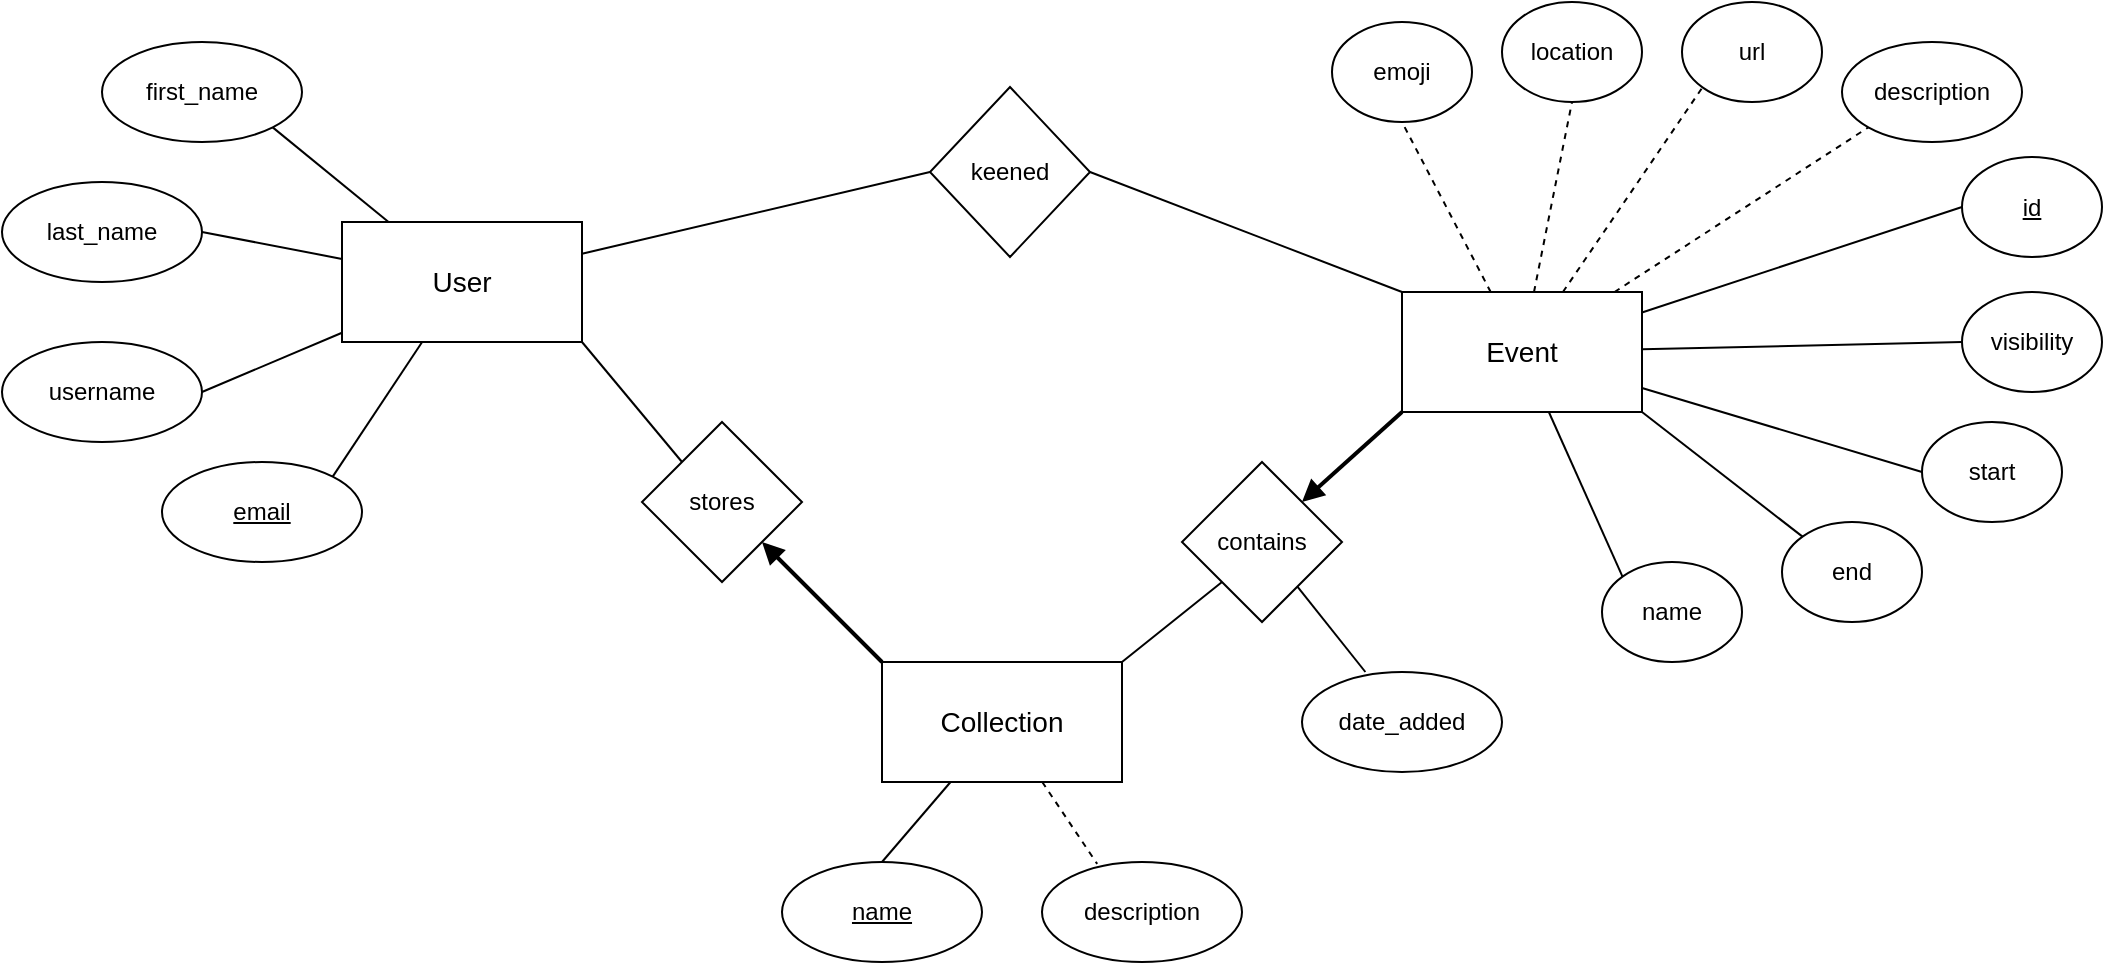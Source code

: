 <mxfile version="24.0.6" type="device">
  <diagram name="Page-1" id="Tj9uHXxIKHg3lnYpYCCw">
    <mxGraphModel dx="942" dy="1258" grid="1" gridSize="10" guides="1" tooltips="1" connect="1" arrows="1" fold="1" page="1" pageScale="1" pageWidth="1169" pageHeight="827" math="0" shadow="0">
      <root>
        <mxCell id="0" />
        <mxCell id="1" parent="0" />
        <mxCell id="IM1AuELe9phpEPAYIhdZ-34" style="rounded=0;orthogonalLoop=1;jettySize=auto;html=1;entryX=1;entryY=1;entryDx=0;entryDy=0;endArrow=none;endFill=0;" parent="1" source="IM1AuELe9phpEPAYIhdZ-1" target="IM1AuELe9phpEPAYIhdZ-2" edge="1">
          <mxGeometry relative="1" as="geometry" />
        </mxCell>
        <mxCell id="IM1AuELe9phpEPAYIhdZ-35" style="rounded=0;orthogonalLoop=1;jettySize=auto;html=1;entryX=1;entryY=0.5;entryDx=0;entryDy=0;endArrow=none;endFill=0;" parent="1" source="IM1AuELe9phpEPAYIhdZ-1" target="IM1AuELe9phpEPAYIhdZ-3" edge="1">
          <mxGeometry relative="1" as="geometry" />
        </mxCell>
        <mxCell id="IM1AuELe9phpEPAYIhdZ-36" style="rounded=0;orthogonalLoop=1;jettySize=auto;html=1;entryX=1;entryY=0.5;entryDx=0;entryDy=0;endArrow=none;endFill=0;" parent="1" source="IM1AuELe9phpEPAYIhdZ-1" target="IM1AuELe9phpEPAYIhdZ-4" edge="1">
          <mxGeometry relative="1" as="geometry" />
        </mxCell>
        <mxCell id="IM1AuELe9phpEPAYIhdZ-37" style="rounded=0;orthogonalLoop=1;jettySize=auto;html=1;entryX=1;entryY=0;entryDx=0;entryDy=0;endArrow=none;endFill=0;" parent="1" source="IM1AuELe9phpEPAYIhdZ-1" target="IM1AuELe9phpEPAYIhdZ-5" edge="1">
          <mxGeometry relative="1" as="geometry" />
        </mxCell>
        <mxCell id="vQkeKnE3UuVJXsy9uDu9-10" style="rounded=0;orthogonalLoop=1;jettySize=auto;html=1;entryX=0;entryY=0.5;entryDx=0;entryDy=0;endArrow=none;endFill=0;" edge="1" parent="1" source="IM1AuELe9phpEPAYIhdZ-1" target="IM1AuELe9phpEPAYIhdZ-29">
          <mxGeometry relative="1" as="geometry" />
        </mxCell>
        <mxCell id="IM1AuELe9phpEPAYIhdZ-1" value="User" style="rounded=0;whiteSpace=wrap;html=1;fontSize=14;" parent="1" vertex="1">
          <mxGeometry x="210" y="150" width="120" height="60" as="geometry" />
        </mxCell>
        <mxCell id="IM1AuELe9phpEPAYIhdZ-2" value="first_name" style="ellipse;whiteSpace=wrap;html=1;" parent="1" vertex="1">
          <mxGeometry x="90" y="60" width="100" height="50" as="geometry" />
        </mxCell>
        <mxCell id="IM1AuELe9phpEPAYIhdZ-3" value="last_name" style="ellipse;whiteSpace=wrap;html=1;" parent="1" vertex="1">
          <mxGeometry x="40" y="130" width="100" height="50" as="geometry" />
        </mxCell>
        <mxCell id="IM1AuELe9phpEPAYIhdZ-4" value="username" style="ellipse;whiteSpace=wrap;html=1;" parent="1" vertex="1">
          <mxGeometry x="40" y="210" width="100" height="50" as="geometry" />
        </mxCell>
        <mxCell id="IM1AuELe9phpEPAYIhdZ-5" value="email" style="ellipse;whiteSpace=wrap;html=1;fontStyle=4" parent="1" vertex="1">
          <mxGeometry x="120" y="270" width="100" height="50" as="geometry" />
        </mxCell>
        <mxCell id="IM1AuELe9phpEPAYIhdZ-41" style="rounded=0;orthogonalLoop=1;jettySize=auto;html=1;entryX=0;entryY=1;entryDx=0;entryDy=0;endArrow=none;endFill=0;exitX=1;exitY=0;exitDx=0;exitDy=0;" parent="1" source="IM1AuELe9phpEPAYIhdZ-6" target="IM1AuELe9phpEPAYIhdZ-31" edge="1">
          <mxGeometry relative="1" as="geometry" />
        </mxCell>
        <mxCell id="IM1AuELe9phpEPAYIhdZ-43" style="rounded=0;orthogonalLoop=1;jettySize=auto;html=1;entryX=1;entryY=1;entryDx=0;entryDy=0;exitX=0;exitY=0;exitDx=0;exitDy=0;strokeWidth=2;endArrow=block;endFill=1;" parent="1" source="IM1AuELe9phpEPAYIhdZ-6" target="IM1AuELe9phpEPAYIhdZ-30" edge="1">
          <mxGeometry relative="1" as="geometry">
            <mxPoint x="440" y="440" as="sourcePoint" />
          </mxGeometry>
        </mxCell>
        <mxCell id="IM1AuELe9phpEPAYIhdZ-6" value="Collection" style="rounded=0;whiteSpace=wrap;html=1;fontSize=14;" parent="1" vertex="1">
          <mxGeometry x="480" y="370" width="120" height="60" as="geometry" />
        </mxCell>
        <mxCell id="IM1AuELe9phpEPAYIhdZ-7" value="&lt;u&gt;name&lt;/u&gt;" style="ellipse;whiteSpace=wrap;html=1;" parent="1" vertex="1">
          <mxGeometry x="430" y="470" width="100" height="50" as="geometry" />
        </mxCell>
        <mxCell id="IM1AuELe9phpEPAYIhdZ-9" value="description" style="ellipse;whiteSpace=wrap;html=1;" parent="1" vertex="1">
          <mxGeometry x="560" y="470" width="100" height="50" as="geometry" />
        </mxCell>
        <mxCell id="IM1AuELe9phpEPAYIhdZ-21" style="rounded=0;orthogonalLoop=1;jettySize=auto;html=1;entryX=0.5;entryY=1;entryDx=0;entryDy=0;endArrow=none;endFill=0;dashed=1;" parent="1" source="IM1AuELe9phpEPAYIhdZ-10" target="IM1AuELe9phpEPAYIhdZ-11" edge="1">
          <mxGeometry relative="1" as="geometry" />
        </mxCell>
        <mxCell id="IM1AuELe9phpEPAYIhdZ-24" style="rounded=0;orthogonalLoop=1;jettySize=auto;html=1;entryX=0.5;entryY=1;entryDx=0;entryDy=0;endArrow=none;endFill=0;dashed=1;" parent="1" source="IM1AuELe9phpEPAYIhdZ-10" target="IM1AuELe9phpEPAYIhdZ-12" edge="1">
          <mxGeometry relative="1" as="geometry" />
        </mxCell>
        <mxCell id="IM1AuELe9phpEPAYIhdZ-25" style="rounded=0;orthogonalLoop=1;jettySize=auto;html=1;entryX=0;entryY=0.5;entryDx=0;entryDy=0;endArrow=none;endFill=0;" parent="1" source="IM1AuELe9phpEPAYIhdZ-10" target="IM1AuELe9phpEPAYIhdZ-18" edge="1">
          <mxGeometry relative="1" as="geometry" />
        </mxCell>
        <mxCell id="vQkeKnE3UuVJXsy9uDu9-4" style="rounded=0;orthogonalLoop=1;jettySize=auto;html=1;entryX=0;entryY=1;entryDx=0;entryDy=0;endArrow=none;endFill=0;dashed=1;" edge="1" parent="1" source="IM1AuELe9phpEPAYIhdZ-10" target="IM1AuELe9phpEPAYIhdZ-13">
          <mxGeometry relative="1" as="geometry" />
        </mxCell>
        <mxCell id="vQkeKnE3UuVJXsy9uDu9-5" style="rounded=0;orthogonalLoop=1;jettySize=auto;html=1;entryX=0;entryY=0.5;entryDx=0;entryDy=0;endArrow=none;endFill=0;" edge="1" parent="1" source="IM1AuELe9phpEPAYIhdZ-10" target="IM1AuELe9phpEPAYIhdZ-14">
          <mxGeometry relative="1" as="geometry" />
        </mxCell>
        <mxCell id="vQkeKnE3UuVJXsy9uDu9-6" style="rounded=0;orthogonalLoop=1;jettySize=auto;html=1;entryX=0;entryY=1;entryDx=0;entryDy=0;endArrow=none;endFill=0;dashed=1;" edge="1" parent="1" source="IM1AuELe9phpEPAYIhdZ-10" target="IM1AuELe9phpEPAYIhdZ-20">
          <mxGeometry relative="1" as="geometry" />
        </mxCell>
        <mxCell id="vQkeKnE3UuVJXsy9uDu9-7" style="rounded=0;orthogonalLoop=1;jettySize=auto;html=1;entryX=0;entryY=0.5;entryDx=0;entryDy=0;endArrow=none;endFill=0;" edge="1" parent="1" source="IM1AuELe9phpEPAYIhdZ-10" target="IM1AuELe9phpEPAYIhdZ-15">
          <mxGeometry relative="1" as="geometry" />
        </mxCell>
        <mxCell id="vQkeKnE3UuVJXsy9uDu9-8" style="rounded=0;orthogonalLoop=1;jettySize=auto;html=1;entryX=0;entryY=0;entryDx=0;entryDy=0;endArrow=none;endFill=0;exitX=1;exitY=1;exitDx=0;exitDy=0;" edge="1" parent="1" source="IM1AuELe9phpEPAYIhdZ-10" target="IM1AuELe9phpEPAYIhdZ-16">
          <mxGeometry relative="1" as="geometry" />
        </mxCell>
        <mxCell id="vQkeKnE3UuVJXsy9uDu9-9" style="rounded=0;orthogonalLoop=1;jettySize=auto;html=1;entryX=0;entryY=0;entryDx=0;entryDy=0;endArrow=none;endFill=0;" edge="1" parent="1" source="IM1AuELe9phpEPAYIhdZ-10" target="IM1AuELe9phpEPAYIhdZ-17">
          <mxGeometry relative="1" as="geometry" />
        </mxCell>
        <mxCell id="IM1AuELe9phpEPAYIhdZ-10" value="Event" style="rounded=0;whiteSpace=wrap;html=1;fontSize=14;" parent="1" vertex="1">
          <mxGeometry x="740" y="185" width="120" height="60" as="geometry" />
        </mxCell>
        <mxCell id="IM1AuELe9phpEPAYIhdZ-11" value="emoji" style="ellipse;whiteSpace=wrap;html=1;" parent="1" vertex="1">
          <mxGeometry x="705" y="50" width="70" height="50" as="geometry" />
        </mxCell>
        <mxCell id="IM1AuELe9phpEPAYIhdZ-12" value="location" style="ellipse;whiteSpace=wrap;html=1;" parent="1" vertex="1">
          <mxGeometry x="790" y="40" width="70" height="50" as="geometry" />
        </mxCell>
        <mxCell id="IM1AuELe9phpEPAYIhdZ-13" value="url" style="ellipse;whiteSpace=wrap;html=1;" parent="1" vertex="1">
          <mxGeometry x="880" y="40" width="70" height="50" as="geometry" />
        </mxCell>
        <mxCell id="IM1AuELe9phpEPAYIhdZ-14" value="visibility" style="ellipse;whiteSpace=wrap;html=1;" parent="1" vertex="1">
          <mxGeometry x="1020" y="185" width="70" height="50" as="geometry" />
        </mxCell>
        <mxCell id="IM1AuELe9phpEPAYIhdZ-15" value="start" style="ellipse;whiteSpace=wrap;html=1;" parent="1" vertex="1">
          <mxGeometry x="1000" y="250" width="70" height="50" as="geometry" />
        </mxCell>
        <mxCell id="IM1AuELe9phpEPAYIhdZ-16" value="end" style="ellipse;whiteSpace=wrap;html=1;" parent="1" vertex="1">
          <mxGeometry x="930" y="300" width="70" height="50" as="geometry" />
        </mxCell>
        <mxCell id="IM1AuELe9phpEPAYIhdZ-17" value="name" style="ellipse;whiteSpace=wrap;html=1;" parent="1" vertex="1">
          <mxGeometry x="840" y="320" width="70" height="50" as="geometry" />
        </mxCell>
        <mxCell id="IM1AuELe9phpEPAYIhdZ-18" value="id" style="ellipse;whiteSpace=wrap;html=1;fontStyle=4" parent="1" vertex="1">
          <mxGeometry x="1020" y="117.5" width="70" height="50" as="geometry" />
        </mxCell>
        <mxCell id="IM1AuELe9phpEPAYIhdZ-20" value="description" style="ellipse;whiteSpace=wrap;html=1;" parent="1" vertex="1">
          <mxGeometry x="960" y="60" width="90" height="50" as="geometry" />
        </mxCell>
        <mxCell id="vQkeKnE3UuVJXsy9uDu9-11" style="rounded=0;orthogonalLoop=1;jettySize=auto;html=1;entryX=0;entryY=0;entryDx=0;entryDy=0;endArrow=none;endFill=0;exitX=1;exitY=0.5;exitDx=0;exitDy=0;" edge="1" parent="1" source="IM1AuELe9phpEPAYIhdZ-29" target="IM1AuELe9phpEPAYIhdZ-10">
          <mxGeometry relative="1" as="geometry" />
        </mxCell>
        <mxCell id="IM1AuELe9phpEPAYIhdZ-29" value="keened" style="rhombus;whiteSpace=wrap;html=1;" parent="1" vertex="1">
          <mxGeometry x="504" y="82.5" width="80" height="85" as="geometry" />
        </mxCell>
        <mxCell id="vQkeKnE3UuVJXsy9uDu9-1" style="rounded=0;orthogonalLoop=1;jettySize=auto;html=1;entryX=1;entryY=1;entryDx=0;entryDy=0;endArrow=none;endFill=0;exitX=0;exitY=0;exitDx=0;exitDy=0;" edge="1" parent="1" source="IM1AuELe9phpEPAYIhdZ-30" target="IM1AuELe9phpEPAYIhdZ-1">
          <mxGeometry relative="1" as="geometry" />
        </mxCell>
        <mxCell id="IM1AuELe9phpEPAYIhdZ-30" value="stores" style="rhombus;whiteSpace=wrap;html=1;" parent="1" vertex="1">
          <mxGeometry x="360" y="250" width="80" height="80" as="geometry" />
        </mxCell>
        <mxCell id="IM1AuELe9phpEPAYIhdZ-40" style="rounded=0;orthogonalLoop=1;jettySize=auto;html=1;entryX=0.317;entryY=0;entryDx=0;entryDy=0;endArrow=none;endFill=0;entryPerimeter=0;" parent="1" source="IM1AuELe9phpEPAYIhdZ-31" target="IM1AuELe9phpEPAYIhdZ-33" edge="1">
          <mxGeometry relative="1" as="geometry" />
        </mxCell>
        <mxCell id="vQkeKnE3UuVJXsy9uDu9-3" style="rounded=0;orthogonalLoop=1;jettySize=auto;html=1;entryX=0;entryY=1;entryDx=0;entryDy=0;endArrow=none;endFill=0;startArrow=block;startFill=1;strokeWidth=2;exitX=1;exitY=0;exitDx=0;exitDy=0;" edge="1" parent="1" source="IM1AuELe9phpEPAYIhdZ-31" target="IM1AuELe9phpEPAYIhdZ-10">
          <mxGeometry relative="1" as="geometry">
            <mxPoint x="700.741" y="290.741" as="sourcePoint" />
          </mxGeometry>
        </mxCell>
        <mxCell id="IM1AuELe9phpEPAYIhdZ-31" value="contains" style="rhombus;whiteSpace=wrap;html=1;" parent="1" vertex="1">
          <mxGeometry x="630" y="270" width="80" height="80" as="geometry" />
        </mxCell>
        <mxCell id="IM1AuELe9phpEPAYIhdZ-33" value="date_added" style="ellipse;whiteSpace=wrap;html=1;" parent="1" vertex="1">
          <mxGeometry x="690" y="375" width="100" height="50" as="geometry" />
        </mxCell>
        <mxCell id="IM1AuELe9phpEPAYIhdZ-38" style="rounded=0;orthogonalLoop=1;jettySize=auto;html=1;entryX=0.5;entryY=0;entryDx=0;entryDy=0;endArrow=none;endFill=0;" parent="1" source="IM1AuELe9phpEPAYIhdZ-6" target="IM1AuELe9phpEPAYIhdZ-7" edge="1">
          <mxGeometry relative="1" as="geometry" />
        </mxCell>
        <mxCell id="IM1AuELe9phpEPAYIhdZ-39" style="rounded=0;orthogonalLoop=1;jettySize=auto;html=1;entryX=0.276;entryY=0.019;entryDx=0;entryDy=0;entryPerimeter=0;endArrow=none;endFill=0;dashed=1;" parent="1" source="IM1AuELe9phpEPAYIhdZ-6" target="IM1AuELe9phpEPAYIhdZ-9" edge="1">
          <mxGeometry relative="1" as="geometry" />
        </mxCell>
      </root>
    </mxGraphModel>
  </diagram>
</mxfile>
